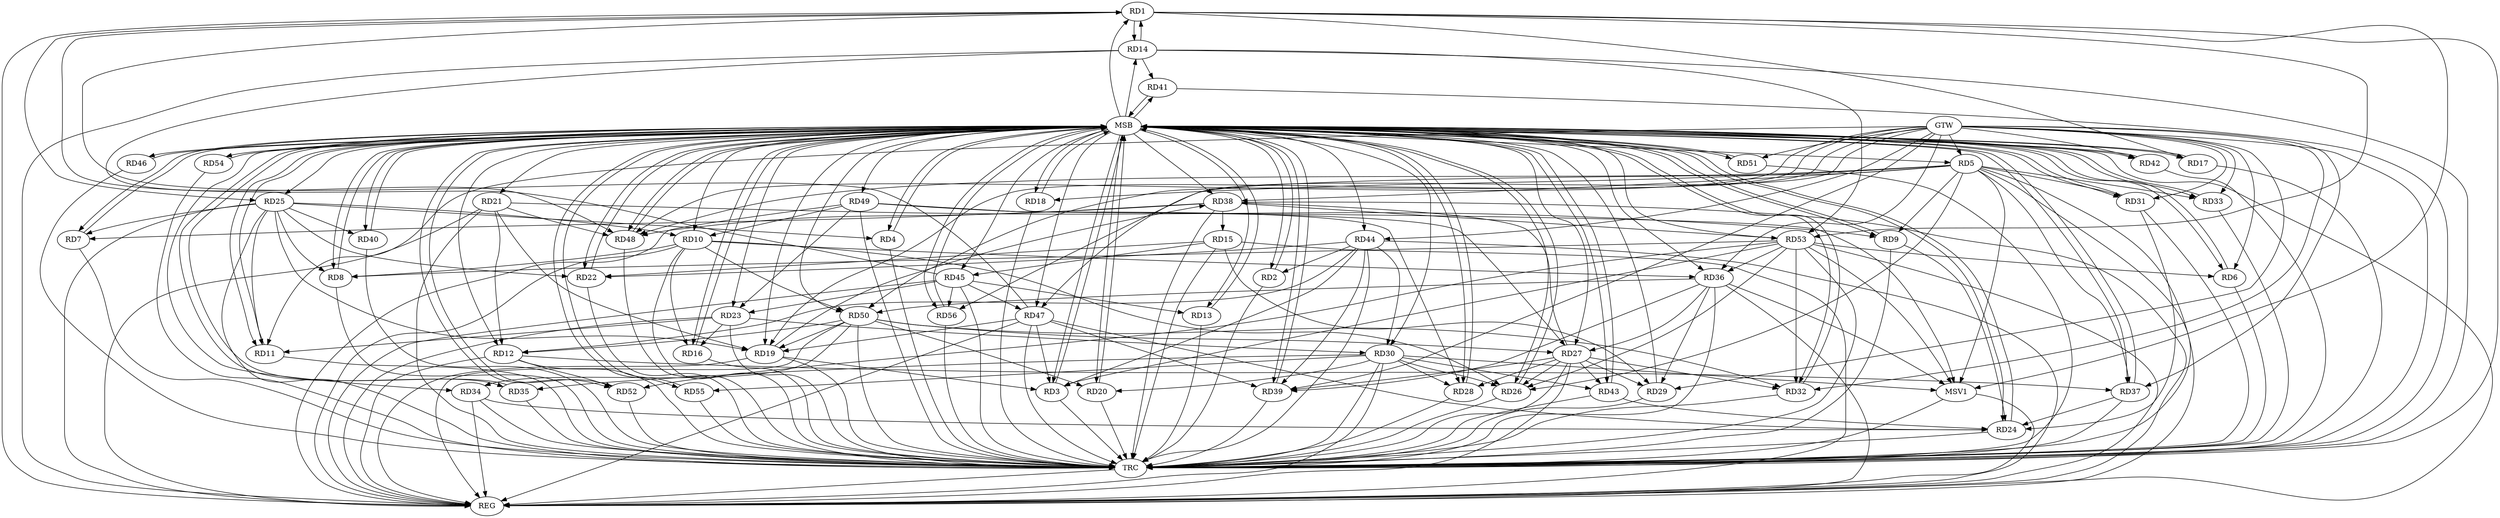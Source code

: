 strict digraph G {
  RD1 [ label="RD1" ];
  RD2 [ label="RD2" ];
  RD3 [ label="RD3" ];
  RD4 [ label="RD4" ];
  RD5 [ label="RD5" ];
  RD6 [ label="RD6" ];
  RD7 [ label="RD7" ];
  RD8 [ label="RD8" ];
  RD9 [ label="RD9" ];
  RD10 [ label="RD10" ];
  RD11 [ label="RD11" ];
  RD12 [ label="RD12" ];
  RD13 [ label="RD13" ];
  RD14 [ label="RD14" ];
  RD15 [ label="RD15" ];
  RD16 [ label="RD16" ];
  RD17 [ label="RD17" ];
  RD18 [ label="RD18" ];
  RD19 [ label="RD19" ];
  RD20 [ label="RD20" ];
  RD21 [ label="RD21" ];
  RD22 [ label="RD22" ];
  RD23 [ label="RD23" ];
  RD24 [ label="RD24" ];
  RD25 [ label="RD25" ];
  RD26 [ label="RD26" ];
  RD27 [ label="RD27" ];
  RD28 [ label="RD28" ];
  RD29 [ label="RD29" ];
  RD30 [ label="RD30" ];
  RD31 [ label="RD31" ];
  RD32 [ label="RD32" ];
  RD33 [ label="RD33" ];
  RD34 [ label="RD34" ];
  RD35 [ label="RD35" ];
  RD36 [ label="RD36" ];
  RD37 [ label="RD37" ];
  RD38 [ label="RD38" ];
  RD39 [ label="RD39" ];
  RD40 [ label="RD40" ];
  RD41 [ label="RD41" ];
  RD42 [ label="RD42" ];
  RD43 [ label="RD43" ];
  RD44 [ label="RD44" ];
  RD45 [ label="RD45" ];
  RD46 [ label="RD46" ];
  RD47 [ label="RD47" ];
  RD48 [ label="RD48" ];
  RD49 [ label="RD49" ];
  RD50 [ label="RD50" ];
  RD51 [ label="RD51" ];
  RD52 [ label="RD52" ];
  RD53 [ label="RD53" ];
  RD54 [ label="RD54" ];
  RD55 [ label="RD55" ];
  RD56 [ label="RD56" ];
  GTW [ label="GTW" ];
  REG [ label="REG" ];
  MSB [ label="MSB" ];
  TRC [ label="TRC" ];
  MSV1 [ label="MSV1" ];
  RD1 -> RD14;
  RD14 -> RD1;
  RD1 -> RD17;
  RD1 -> RD25;
  RD45 -> RD1;
  RD47 -> RD1;
  RD1 -> RD53;
  RD44 -> RD2;
  RD19 -> RD3;
  RD44 -> RD3;
  RD47 -> RD3;
  RD53 -> RD3;
  RD25 -> RD4;
  RD5 -> RD9;
  RD5 -> RD18;
  RD5 -> RD26;
  RD5 -> RD31;
  RD5 -> RD33;
  RD5 -> RD37;
  RD5 -> RD38;
  RD5 -> RD48;
  RD5 -> RD56;
  RD53 -> RD6;
  RD25 -> RD7;
  RD38 -> RD7;
  RD10 -> RD8;
  RD25 -> RD8;
  RD53 -> RD8;
  RD21 -> RD9;
  RD10 -> RD16;
  RD25 -> RD10;
  RD10 -> RD26;
  RD10 -> RD36;
  RD49 -> RD10;
  RD10 -> RD50;
  RD23 -> RD11;
  RD25 -> RD11;
  RD21 -> RD12;
  RD12 -> RD37;
  RD44 -> RD12;
  RD50 -> RD12;
  RD12 -> RD52;
  RD45 -> RD13;
  RD14 -> RD41;
  RD14 -> RD48;
  RD14 -> RD53;
  RD15 -> RD22;
  RD15 -> RD29;
  RD38 -> RD15;
  RD15 -> RD45;
  RD23 -> RD16;
  RD21 -> RD19;
  RD25 -> RD19;
  RD19 -> RD38;
  RD47 -> RD19;
  RD50 -> RD19;
  RD30 -> RD20;
  RD50 -> RD20;
  RD21 -> RD48;
  RD25 -> RD22;
  RD44 -> RD22;
  RD23 -> RD30;
  RD45 -> RD23;
  RD49 -> RD23;
  RD25 -> RD40;
  RD27 -> RD26;
  RD30 -> RD26;
  RD53 -> RD26;
  RD27 -> RD28;
  RD27 -> RD29;
  RD27 -> RD32;
  RD36 -> RD27;
  RD27 -> RD38;
  RD27 -> RD39;
  RD27 -> RD43;
  RD49 -> RD27;
  RD50 -> RD27;
  RD30 -> RD28;
  RD49 -> RD28;
  RD36 -> RD29;
  RD30 -> RD35;
  RD30 -> RD43;
  RD44 -> RD30;
  RD30 -> RD55;
  RD50 -> RD32;
  RD53 -> RD32;
  RD50 -> RD34;
  RD36 -> RD39;
  RD36 -> RD50;
  RD53 -> RD36;
  RD38 -> RD48;
  RD38 -> RD53;
  RD44 -> RD39;
  RD47 -> RD39;
  RD45 -> RD47;
  RD45 -> RD56;
  RD53 -> RD52;
  GTW -> RD33;
  GTW -> RD47;
  GTW -> RD29;
  GTW -> RD36;
  GTW -> RD48;
  GTW -> RD44;
  GTW -> RD5;
  GTW -> RD11;
  GTW -> RD42;
  GTW -> RD51;
  GTW -> RD19;
  GTW -> RD37;
  GTW -> RD39;
  GTW -> RD31;
  GTW -> RD50;
  GTW -> RD32;
  GTW -> RD6;
  RD1 -> REG;
  RD5 -> REG;
  RD10 -> REG;
  RD12 -> REG;
  RD14 -> REG;
  RD15 -> REG;
  RD19 -> REG;
  RD21 -> REG;
  RD23 -> REG;
  RD25 -> REG;
  RD27 -> REG;
  RD30 -> REG;
  RD34 -> REG;
  RD36 -> REG;
  RD38 -> REG;
  RD44 -> REG;
  RD45 -> REG;
  RD47 -> REG;
  RD49 -> REG;
  RD50 -> REG;
  RD53 -> REG;
  RD2 -> MSB;
  MSB -> RD17;
  MSB -> RD20;
  MSB -> RD23;
  MSB -> RD28;
  MSB -> RD39;
  MSB -> RD49;
  MSB -> REG;
  RD3 -> MSB;
  MSB -> RD32;
  RD4 -> MSB;
  MSB -> RD38;
  MSB -> RD42;
  MSB -> RD45;
  MSB -> RD52;
  RD6 -> MSB;
  MSB -> RD3;
  MSB -> RD7;
  MSB -> RD24;
  MSB -> RD30;
  RD7 -> MSB;
  MSB -> RD2;
  MSB -> RD22;
  MSB -> RD26;
  MSB -> RD31;
  MSB -> RD34;
  MSB -> RD54;
  RD8 -> MSB;
  MSB -> RD13;
  MSB -> RD44;
  RD9 -> MSB;
  RD11 -> MSB;
  MSB -> RD27;
  MSB -> RD51;
  RD13 -> MSB;
  MSB -> RD9;
  MSB -> RD11;
  MSB -> RD50;
  RD16 -> MSB;
  MSB -> RD6;
  RD17 -> MSB;
  MSB -> RD16;
  MSB -> RD40;
  RD18 -> MSB;
  MSB -> RD12;
  MSB -> RD56;
  RD20 -> MSB;
  MSB -> RD21;
  MSB -> RD43;
  RD22 -> MSB;
  MSB -> RD14;
  MSB -> RD41;
  MSB -> RD53;
  RD24 -> MSB;
  RD26 -> MSB;
  MSB -> RD33;
  MSB -> RD37;
  MSB -> RD47;
  RD28 -> MSB;
  MSB -> RD4;
  MSB -> RD5;
  RD29 -> MSB;
  MSB -> RD18;
  MSB -> RD46;
  RD31 -> MSB;
  RD32 -> MSB;
  MSB -> RD19;
  MSB -> RD55;
  RD33 -> MSB;
  MSB -> RD36;
  RD35 -> MSB;
  RD37 -> MSB;
  MSB -> RD25;
  RD39 -> MSB;
  MSB -> RD10;
  MSB -> RD35;
  RD40 -> MSB;
  MSB -> RD1;
  RD41 -> MSB;
  RD42 -> MSB;
  RD43 -> MSB;
  RD46 -> MSB;
  RD48 -> MSB;
  RD51 -> MSB;
  RD52 -> MSB;
  RD54 -> MSB;
  MSB -> RD48;
  RD55 -> MSB;
  MSB -> RD8;
  RD56 -> MSB;
  RD1 -> TRC;
  RD2 -> TRC;
  RD3 -> TRC;
  RD4 -> TRC;
  RD5 -> TRC;
  RD6 -> TRC;
  RD7 -> TRC;
  RD8 -> TRC;
  RD9 -> TRC;
  RD10 -> TRC;
  RD11 -> TRC;
  RD12 -> TRC;
  RD13 -> TRC;
  RD14 -> TRC;
  RD15 -> TRC;
  RD16 -> TRC;
  RD17 -> TRC;
  RD18 -> TRC;
  RD19 -> TRC;
  RD20 -> TRC;
  RD21 -> TRC;
  RD22 -> TRC;
  RD23 -> TRC;
  RD24 -> TRC;
  RD25 -> TRC;
  RD26 -> TRC;
  RD27 -> TRC;
  RD28 -> TRC;
  RD29 -> TRC;
  RD30 -> TRC;
  RD31 -> TRC;
  RD32 -> TRC;
  RD33 -> TRC;
  RD34 -> TRC;
  RD35 -> TRC;
  RD36 -> TRC;
  RD37 -> TRC;
  RD38 -> TRC;
  RD39 -> TRC;
  RD40 -> TRC;
  RD41 -> TRC;
  RD42 -> TRC;
  RD43 -> TRC;
  RD44 -> TRC;
  RD45 -> TRC;
  RD46 -> TRC;
  RD47 -> TRC;
  RD48 -> TRC;
  RD49 -> TRC;
  RD50 -> TRC;
  RD51 -> TRC;
  RD52 -> TRC;
  RD53 -> TRC;
  RD54 -> TRC;
  RD55 -> TRC;
  RD56 -> TRC;
  GTW -> TRC;
  TRC -> REG;
  RD9 -> RD24;
  RD47 -> RD24;
  RD34 -> RD24;
  RD37 -> RD24;
  RD31 -> RD24;
  RD43 -> RD24;
  RD1 -> MSV1;
  RD5 -> MSV1;
  RD30 -> MSV1;
  RD36 -> MSV1;
  RD49 -> MSV1;
  RD53 -> MSV1;
  MSV1 -> REG;
  MSV1 -> TRC;
}
